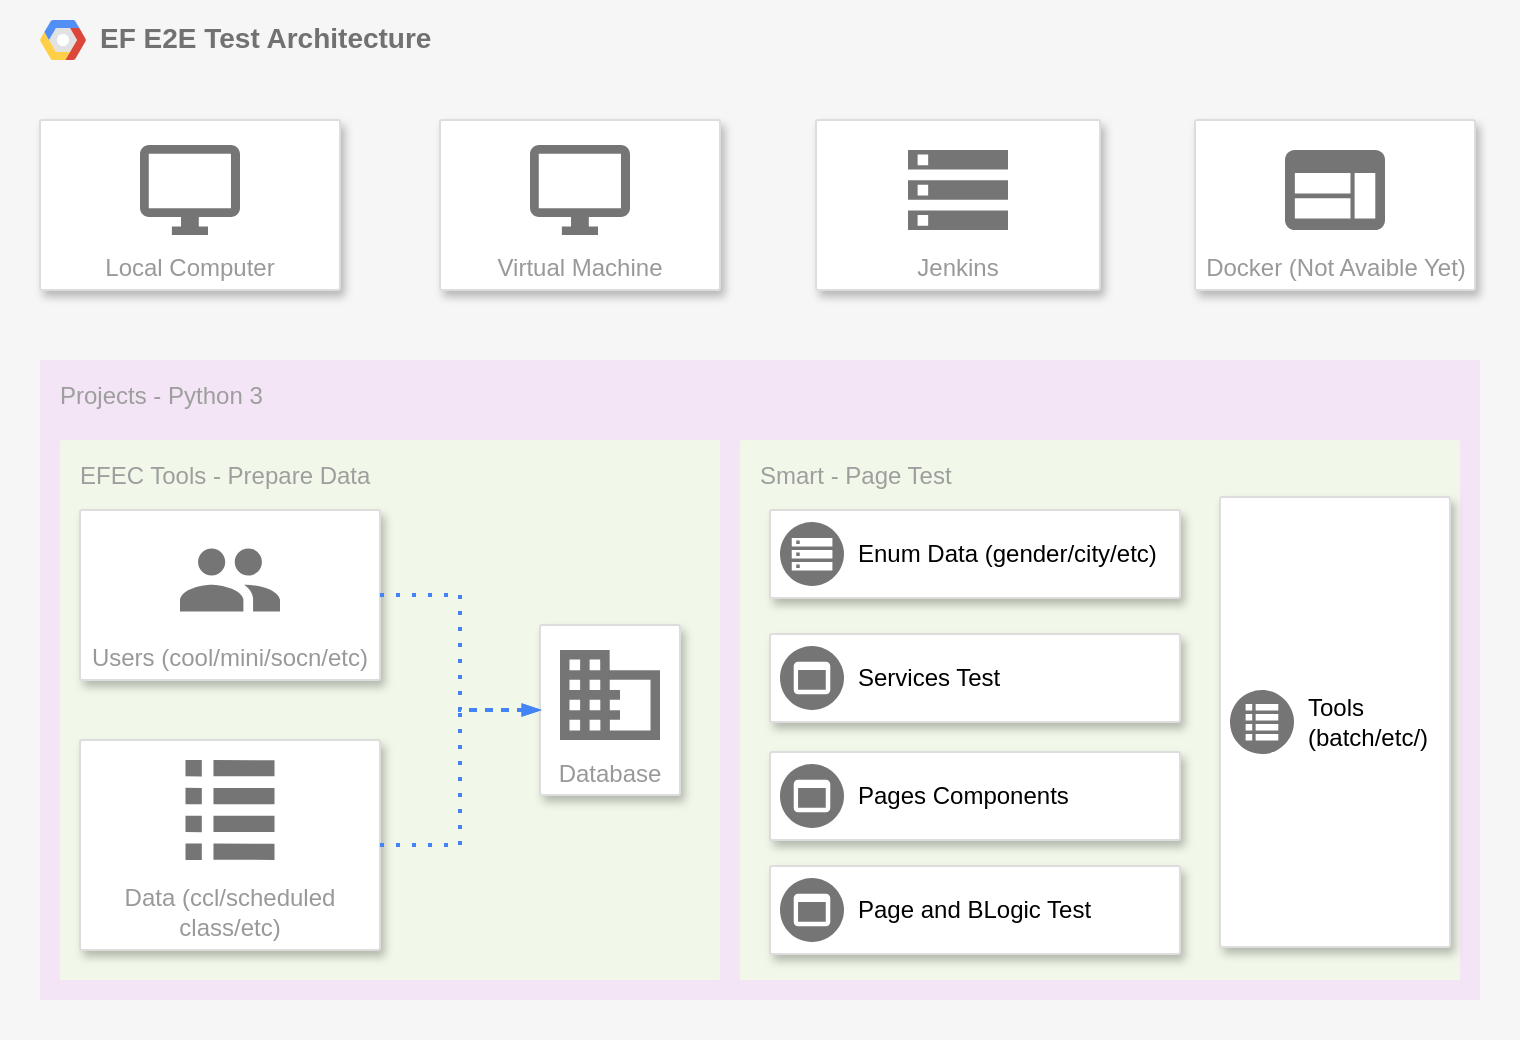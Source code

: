 <mxfile version="10.7.5" type="github"><diagram id="9GFxKKY7TKlFiYWY37CN" name="Page-1"><mxGraphModel dx="994" dy="523" grid="1" gridSize="10" guides="1" tooltips="1" connect="1" arrows="1" fold="1" page="1" pageScale="1" pageWidth="826" pageHeight="1169" math="0" shadow="0"><root><mxCell id="0"/><mxCell id="1" parent="0"/><mxCell id="DX7S8tDhCn7EEA7eYDSR-1" value="&lt;b&gt;EF E2E Test Architecture&lt;/b&gt;" style="fillColor=#F6F6F6;strokeColor=none;shadow=0;gradientColor=none;fontSize=14;align=left;spacing=10;fontColor=#717171;9E9E9E;verticalAlign=top;spacingTop=-4;fontStyle=0;spacingLeft=40;html=1;" vertex="1" parent="1"><mxGeometry x="20" y="20" width="760" height="520" as="geometry"/></mxCell><mxCell id="DX7S8tDhCn7EEA7eYDSR-2" value="" style="shape=mxgraph.gcp2.google_cloud_platform;fillColor=#F6F6F6;strokeColor=none;shadow=0;gradientColor=none;" vertex="1" parent="DX7S8tDhCn7EEA7eYDSR-1"><mxGeometry width="23" height="20" relative="1" as="geometry"><mxPoint x="20" y="10" as="offset"/></mxGeometry></mxCell><mxCell id="DX7S8tDhCn7EEA7eYDSR-3" value="Projects - Python 3" style="points=[[0,0,0],[0.25,0,0],[0.5,0,0],[0.75,0,0],[1,0,0],[1,0.25,0],[1,0.5,0],[1,0.75,0],[1,1,0],[0.75,1,0],[0.5,1,0],[0.25,1,0],[0,1,0],[0,0.75,0],[0,0.5,0],[0,0.25,0]];rounded=1;absoluteArcSize=1;arcSize=2;html=1;strokeColor=none;gradientColor=none;shadow=0;dashed=0;fontSize=12;fontColor=#9E9E9E;align=left;verticalAlign=top;spacing=10;spacingTop=-4;fillColor=#F3E5F5;" vertex="1" parent="DX7S8tDhCn7EEA7eYDSR-1"><mxGeometry x="20" y="180" width="720" height="320" as="geometry"/></mxCell><mxCell id="DX7S8tDhCn7EEA7eYDSR-4" value="EFEC Tools - Prepare Data" style="points=[[0,0,0],[0.25,0,0],[0.5,0,0],[0.75,0,0],[1,0,0],[1,0.25,0],[1,0.5,0],[1,0.75,0],[1,1,0],[0.75,1,0],[0.5,1,0],[0.25,1,0],[0,1,0],[0,0.75,0],[0,0.5,0],[0,0.25,0]];rounded=1;absoluteArcSize=1;arcSize=2;html=1;strokeColor=none;gradientColor=none;shadow=0;dashed=0;fontSize=12;fontColor=#9E9E9E;align=left;verticalAlign=top;spacing=10;spacingTop=-4;fillColor=#F1F8E9;" vertex="1" parent="DX7S8tDhCn7EEA7eYDSR-1"><mxGeometry x="30" y="220" width="330" height="270" as="geometry"/></mxCell><mxCell id="DX7S8tDhCn7EEA7eYDSR-5" value="Smart - Page Test" style="points=[[0,0,0],[0.25,0,0],[0.5,0,0],[0.75,0,0],[1,0,0],[1,0.25,0],[1,0.5,0],[1,0.75,0],[1,1,0],[0.75,1,0],[0.5,1,0],[0.25,1,0],[0,1,0],[0,0.75,0],[0,0.5,0],[0,0.25,0]];rounded=1;absoluteArcSize=1;arcSize=2;html=1;strokeColor=none;gradientColor=none;shadow=0;dashed=0;fontSize=12;fontColor=#9E9E9E;align=left;verticalAlign=top;spacing=10;spacingTop=-4;fillColor=#F1F8E9;" vertex="1" parent="DX7S8tDhCn7EEA7eYDSR-1"><mxGeometry x="370" y="220" width="360" height="270" as="geometry"/></mxCell><mxCell id="DX7S8tDhCn7EEA7eYDSR-10" value="Database" style="strokeColor=#dddddd;fillColor=#ffffff;shadow=1;strokeWidth=1;rounded=1;absoluteArcSize=1;arcSize=2;labelPosition=center;verticalLabelPosition=middle;align=center;verticalAlign=bottom;spacingLeft=0;fontColor=#999999;fontSize=12;whiteSpace=wrap;spacingBottom=2;" vertex="1" parent="DX7S8tDhCn7EEA7eYDSR-1"><mxGeometry x="270" y="312.5" width="70" height="85" as="geometry"/></mxCell><mxCell id="DX7S8tDhCn7EEA7eYDSR-11" value="" style="dashed=0;connectable=0;html=1;fillColor=#757575;strokeColor=none;shape=mxgraph.gcp2.database;part=1;" vertex="1" parent="DX7S8tDhCn7EEA7eYDSR-10"><mxGeometry x="0.5" width="50" height="45" relative="1" as="geometry"><mxPoint x="-25" y="12.5" as="offset"/></mxGeometry></mxCell><mxCell id="DX7S8tDhCn7EEA7eYDSR-6" value="Users (cool/mini/socn/etc)" style="strokeColor=#dddddd;fillColor=#ffffff;shadow=1;strokeWidth=1;rounded=1;absoluteArcSize=1;arcSize=2;labelPosition=center;verticalLabelPosition=middle;align=center;verticalAlign=bottom;spacingLeft=0;fontColor=#999999;fontSize=12;whiteSpace=wrap;spacingBottom=2;" vertex="1" parent="DX7S8tDhCn7EEA7eYDSR-1"><mxGeometry x="40" y="255" width="150" height="85" as="geometry"/></mxCell><mxCell id="DX7S8tDhCn7EEA7eYDSR-7" value="" style="dashed=0;connectable=0;html=1;fillColor=#757575;strokeColor=none;shape=mxgraph.gcp2.users;part=1;" vertex="1" parent="DX7S8tDhCn7EEA7eYDSR-6"><mxGeometry x="0.5" width="50" height="31.5" relative="1" as="geometry"><mxPoint x="-25" y="19.25" as="offset"/></mxGeometry></mxCell><mxCell id="DX7S8tDhCn7EEA7eYDSR-8" value="Data (ccl/scheduled class/etc)" style="strokeColor=#dddddd;fillColor=#ffffff;shadow=1;strokeWidth=1;rounded=1;absoluteArcSize=1;arcSize=2;labelPosition=center;verticalLabelPosition=middle;align=center;verticalAlign=bottom;spacingLeft=0;fontColor=#999999;fontSize=12;whiteSpace=wrap;spacingBottom=2;" vertex="1" parent="DX7S8tDhCn7EEA7eYDSR-1"><mxGeometry x="40" y="370" width="150" height="105" as="geometry"/></mxCell><mxCell id="DX7S8tDhCn7EEA7eYDSR-9" value="" style="dashed=0;connectable=0;html=1;fillColor=#757575;strokeColor=none;shape=mxgraph.gcp2.list;part=1;" vertex="1" parent="DX7S8tDhCn7EEA7eYDSR-8"><mxGeometry x="0.5" width="44.5" height="50" relative="1" as="geometry"><mxPoint x="-22.25" y="10" as="offset"/></mxGeometry></mxCell><mxCell id="DX7S8tDhCn7EEA7eYDSR-12" value="" style="edgeStyle=orthogonalEdgeStyle;fontSize=12;html=1;endArrow=blockThin;endFill=1;rounded=0;strokeWidth=2;endSize=4;startSize=4;dashed=1;dashPattern=1 3;strokeColor=#4284F3;exitX=1;exitY=0.5;exitDx=0;exitDy=0;entryX=0;entryY=0.5;entryDx=0;entryDy=0;" edge="1" parent="DX7S8tDhCn7EEA7eYDSR-1" source="DX7S8tDhCn7EEA7eYDSR-6" target="DX7S8tDhCn7EEA7eYDSR-10"><mxGeometry width="100" relative="1" as="geometry"><mxPoint y="540" as="sourcePoint"/><mxPoint x="100" y="540" as="targetPoint"/></mxGeometry></mxCell><mxCell id="DX7S8tDhCn7EEA7eYDSR-13" value="" style="edgeStyle=orthogonalEdgeStyle;fontSize=12;html=1;endArrow=blockThin;endFill=1;rounded=0;strokeWidth=2;endSize=4;startSize=4;dashed=1;dashPattern=1 3;strokeColor=#4284F3;exitX=1;exitY=0.5;exitDx=0;exitDy=0;entryX=0;entryY=0.5;entryDx=0;entryDy=0;" edge="1" parent="DX7S8tDhCn7EEA7eYDSR-1" source="DX7S8tDhCn7EEA7eYDSR-8" target="DX7S8tDhCn7EEA7eYDSR-10"><mxGeometry width="100" relative="1" as="geometry"><mxPoint y="540" as="sourcePoint"/><mxPoint x="100" y="540" as="targetPoint"/></mxGeometry></mxCell><mxCell id="DX7S8tDhCn7EEA7eYDSR-14" value="Local Computer" style="strokeColor=#dddddd;fillColor=#ffffff;shadow=1;strokeWidth=1;rounded=1;absoluteArcSize=1;arcSize=2;labelPosition=center;verticalLabelPosition=middle;align=center;verticalAlign=bottom;spacingLeft=0;fontColor=#999999;fontSize=12;whiteSpace=wrap;spacingBottom=2;" vertex="1" parent="DX7S8tDhCn7EEA7eYDSR-1"><mxGeometry x="20" y="60" width="150" height="85" as="geometry"/></mxCell><mxCell id="DX7S8tDhCn7EEA7eYDSR-15" value="" style="dashed=0;connectable=0;html=1;fillColor=#757575;strokeColor=none;shape=mxgraph.gcp2.desktop;part=1;" vertex="1" parent="DX7S8tDhCn7EEA7eYDSR-14"><mxGeometry x="0.5" width="50" height="45" relative="1" as="geometry"><mxPoint x="-25" y="12.5" as="offset"/></mxGeometry></mxCell><mxCell id="DX7S8tDhCn7EEA7eYDSR-22" value="Jenkins" style="strokeColor=#dddddd;fillColor=#ffffff;shadow=1;strokeWidth=1;rounded=1;absoluteArcSize=1;arcSize=2;labelPosition=center;verticalLabelPosition=middle;align=center;verticalAlign=bottom;spacingLeft=0;fontColor=#999999;fontSize=12;whiteSpace=wrap;spacingBottom=2;" vertex="1" parent="DX7S8tDhCn7EEA7eYDSR-1"><mxGeometry x="408" y="60" width="142" height="85" as="geometry"/></mxCell><mxCell id="DX7S8tDhCn7EEA7eYDSR-23" value="" style="dashed=0;connectable=0;html=1;fillColor=#757575;strokeColor=none;shape=mxgraph.gcp2.storage;part=1;" vertex="1" parent="DX7S8tDhCn7EEA7eYDSR-22"><mxGeometry x="0.5" width="50" height="40" relative="1" as="geometry"><mxPoint x="-25" y="15" as="offset"/></mxGeometry></mxCell><mxCell id="DX7S8tDhCn7EEA7eYDSR-18" value="Virtual Machine" style="strokeColor=#dddddd;fillColor=#ffffff;shadow=1;strokeWidth=1;rounded=1;absoluteArcSize=1;arcSize=2;labelPosition=center;verticalLabelPosition=middle;align=center;verticalAlign=bottom;spacingLeft=0;fontColor=#999999;fontSize=12;whiteSpace=wrap;spacingBottom=2;" vertex="1" parent="DX7S8tDhCn7EEA7eYDSR-1"><mxGeometry x="220" y="60" width="140" height="85" as="geometry"/></mxCell><mxCell id="DX7S8tDhCn7EEA7eYDSR-19" value="" style="dashed=0;connectable=0;html=1;fillColor=#757575;strokeColor=none;shape=mxgraph.gcp2.desktop;part=1;" vertex="1" parent="DX7S8tDhCn7EEA7eYDSR-18"><mxGeometry x="0.5" width="50" height="45" relative="1" as="geometry"><mxPoint x="-25" y="12.5" as="offset"/></mxGeometry></mxCell><mxCell id="DX7S8tDhCn7EEA7eYDSR-24" value="" style="strokeColor=#dddddd;fillColor=#ffffff;shadow=1;strokeWidth=1;rounded=1;absoluteArcSize=1;arcSize=2;" vertex="1" parent="DX7S8tDhCn7EEA7eYDSR-1"><mxGeometry x="385" y="376" width="205" height="44" as="geometry"/></mxCell><mxCell id="DX7S8tDhCn7EEA7eYDSR-25" value="Pages Components" style="dashed=0;connectable=0;html=1;fillColor=#757575;strokeColor=none;shape=mxgraph.gcp2.frontend_platform_services;part=1;labelPosition=right;verticalLabelPosition=middle;align=left;verticalAlign=middle;spacingLeft=5;fontColor=#000000;fontSize=12;" vertex="1" parent="DX7S8tDhCn7EEA7eYDSR-24"><mxGeometry y="0.5" width="32" height="32" relative="1" as="geometry"><mxPoint x="5" y="-16" as="offset"/></mxGeometry></mxCell><mxCell id="DX7S8tDhCn7EEA7eYDSR-26" value="" style="strokeColor=#dddddd;fillColor=#ffffff;shadow=1;strokeWidth=1;rounded=1;absoluteArcSize=1;arcSize=2;" vertex="1" parent="DX7S8tDhCn7EEA7eYDSR-1"><mxGeometry x="385" y="317" width="205" height="44" as="geometry"/></mxCell><mxCell id="DX7S8tDhCn7EEA7eYDSR-27" value="Services Test" style="dashed=0;connectable=0;html=1;fillColor=#757575;strokeColor=none;shape=mxgraph.gcp2.frontend_platform_services;part=1;labelPosition=right;verticalLabelPosition=middle;align=left;verticalAlign=middle;spacingLeft=5;fontColor=#000000;fontSize=12;" vertex="1" parent="DX7S8tDhCn7EEA7eYDSR-26"><mxGeometry y="0.5" width="32" height="32" relative="1" as="geometry"><mxPoint x="5" y="-16" as="offset"/></mxGeometry></mxCell><mxCell id="DX7S8tDhCn7EEA7eYDSR-28" value="" style="strokeColor=#dddddd;fillColor=#ffffff;shadow=1;strokeWidth=1;rounded=1;absoluteArcSize=1;arcSize=2;" vertex="1" parent="DX7S8tDhCn7EEA7eYDSR-1"><mxGeometry x="610" y="248.5" width="115" height="225" as="geometry"/></mxCell><mxCell id="DX7S8tDhCn7EEA7eYDSR-29" value="Tools &lt;br&gt;(batch/etc/)" style="dashed=0;connectable=0;html=1;fillColor=#757575;strokeColor=none;shape=mxgraph.gcp2.task_queues;part=1;labelPosition=right;verticalLabelPosition=middle;align=left;verticalAlign=middle;spacingLeft=5;fontColor=#000000;fontSize=12;" vertex="1" parent="DX7S8tDhCn7EEA7eYDSR-28"><mxGeometry y="0.5" width="32" height="32" relative="1" as="geometry"><mxPoint x="5" y="-16" as="offset"/></mxGeometry></mxCell><mxCell id="DX7S8tDhCn7EEA7eYDSR-30" value="" style="strokeColor=#dddddd;fillColor=#ffffff;shadow=1;strokeWidth=1;rounded=1;absoluteArcSize=1;arcSize=2;" vertex="1" parent="DX7S8tDhCn7EEA7eYDSR-1"><mxGeometry x="385" y="433" width="205" height="44" as="geometry"/></mxCell><mxCell id="DX7S8tDhCn7EEA7eYDSR-31" value="Page and BLogic Test" style="dashed=0;connectable=0;html=1;fillColor=#757575;strokeColor=none;shape=mxgraph.gcp2.frontend_platform_services;part=1;labelPosition=right;verticalLabelPosition=middle;align=left;verticalAlign=middle;spacingLeft=5;fontColor=#000000;fontSize=12;" vertex="1" parent="DX7S8tDhCn7EEA7eYDSR-30"><mxGeometry y="0.5" width="32" height="32" relative="1" as="geometry"><mxPoint x="5" y="-16" as="offset"/></mxGeometry></mxCell><mxCell id="DX7S8tDhCn7EEA7eYDSR-32" value="" style="strokeColor=#dddddd;fillColor=#ffffff;shadow=1;strokeWidth=1;rounded=1;absoluteArcSize=1;arcSize=2;" vertex="1" parent="DX7S8tDhCn7EEA7eYDSR-1"><mxGeometry x="385" y="255" width="205" height="44" as="geometry"/></mxCell><mxCell id="DX7S8tDhCn7EEA7eYDSR-33" value="Enum Data (gender/city/etc)" style="dashed=0;connectable=0;html=1;fillColor=#757575;strokeColor=none;shape=mxgraph.gcp2.persistent_disk_snapshot;part=1;labelPosition=right;verticalLabelPosition=middle;align=left;verticalAlign=middle;spacingLeft=5;fontColor=#000000;fontSize=12;" vertex="1" parent="DX7S8tDhCn7EEA7eYDSR-32"><mxGeometry y="0.5" width="32" height="32" relative="1" as="geometry"><mxPoint x="5" y="-16" as="offset"/></mxGeometry></mxCell><mxCell id="DX7S8tDhCn7EEA7eYDSR-39" value="Docker (Not Avaible Yet)" style="strokeColor=#dddddd;fillColor=#ffffff;shadow=1;strokeWidth=1;rounded=1;absoluteArcSize=1;arcSize=2;labelPosition=center;verticalLabelPosition=middle;align=center;verticalAlign=bottom;spacingLeft=0;fontColor=#999999;fontSize=12;whiteSpace=wrap;spacingBottom=2;" vertex="1" parent="DX7S8tDhCn7EEA7eYDSR-1"><mxGeometry x="597.5" y="60" width="140" height="85" as="geometry"/></mxCell><mxCell id="DX7S8tDhCn7EEA7eYDSR-40" value="" style="dashed=0;connectable=0;html=1;fillColor=#757575;strokeColor=none;shape=mxgraph.gcp2.application;part=1;" vertex="1" parent="DX7S8tDhCn7EEA7eYDSR-39"><mxGeometry x="0.5" width="50" height="40" relative="1" as="geometry"><mxPoint x="-25" y="15" as="offset"/></mxGeometry></mxCell></root></mxGraphModel></diagram></mxfile>